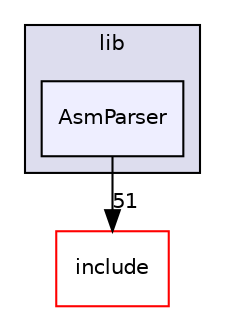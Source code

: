 digraph "lib/AsmParser" {
  bgcolor=transparent;
  compound=true
  node [ fontsize="10", fontname="Helvetica"];
  edge [ labelfontsize="10", labelfontname="Helvetica"];
  subgraph clusterdir_97aefd0d527b934f1d99a682da8fe6a9 {
    graph [ bgcolor="#ddddee", pencolor="black", label="lib" fontname="Helvetica", fontsize="10", URL="dir_97aefd0d527b934f1d99a682da8fe6a9.html"]
  dir_8b9cad5bda480d7b1ec1cf16287f7d91 [shape=box, label="AsmParser", style="filled", fillcolor="#eeeeff", pencolor="black", URL="dir_8b9cad5bda480d7b1ec1cf16287f7d91.html"];
  }
  dir_d44c64559bbebec7f509842c48db8b23 [shape=box label="include" color="red" URL="dir_d44c64559bbebec7f509842c48db8b23.html"];
  dir_8b9cad5bda480d7b1ec1cf16287f7d91->dir_d44c64559bbebec7f509842c48db8b23 [headlabel="51", labeldistance=1.5 headhref="dir_000031_000001.html"];
}

